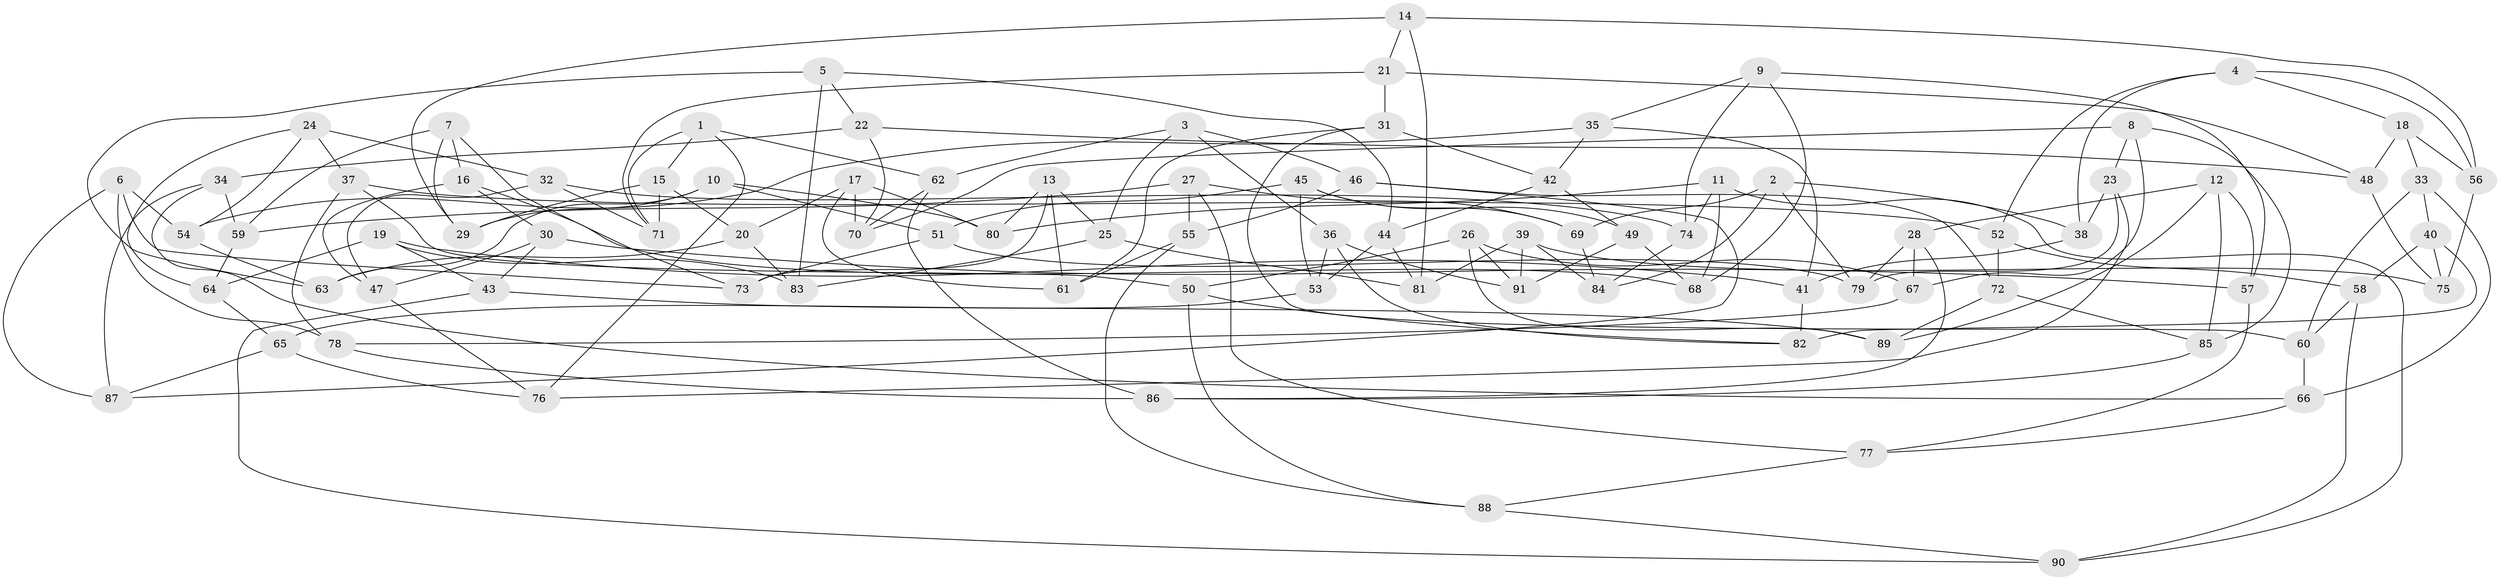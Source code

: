 // coarse degree distribution, {5: 0.06349206349206349, 6: 0.38095238095238093, 4: 0.5238095238095238, 3: 0.031746031746031744}
// Generated by graph-tools (version 1.1) at 2025/24/03/03/25 07:24:26]
// undirected, 91 vertices, 182 edges
graph export_dot {
graph [start="1"]
  node [color=gray90,style=filled];
  1;
  2;
  3;
  4;
  5;
  6;
  7;
  8;
  9;
  10;
  11;
  12;
  13;
  14;
  15;
  16;
  17;
  18;
  19;
  20;
  21;
  22;
  23;
  24;
  25;
  26;
  27;
  28;
  29;
  30;
  31;
  32;
  33;
  34;
  35;
  36;
  37;
  38;
  39;
  40;
  41;
  42;
  43;
  44;
  45;
  46;
  47;
  48;
  49;
  50;
  51;
  52;
  53;
  54;
  55;
  56;
  57;
  58;
  59;
  60;
  61;
  62;
  63;
  64;
  65;
  66;
  67;
  68;
  69;
  70;
  71;
  72;
  73;
  74;
  75;
  76;
  77;
  78;
  79;
  80;
  81;
  82;
  83;
  84;
  85;
  86;
  87;
  88;
  89;
  90;
  91;
  1 -- 71;
  1 -- 76;
  1 -- 62;
  1 -- 15;
  2 -- 38;
  2 -- 84;
  2 -- 79;
  2 -- 69;
  3 -- 36;
  3 -- 46;
  3 -- 25;
  3 -- 62;
  4 -- 38;
  4 -- 52;
  4 -- 56;
  4 -- 18;
  5 -- 63;
  5 -- 83;
  5 -- 22;
  5 -- 44;
  6 -- 54;
  6 -- 73;
  6 -- 78;
  6 -- 87;
  7 -- 16;
  7 -- 73;
  7 -- 29;
  7 -- 59;
  8 -- 70;
  8 -- 67;
  8 -- 23;
  8 -- 85;
  9 -- 57;
  9 -- 35;
  9 -- 68;
  9 -- 74;
  10 -- 63;
  10 -- 29;
  10 -- 51;
  10 -- 80;
  11 -- 74;
  11 -- 90;
  11 -- 80;
  11 -- 68;
  12 -- 28;
  12 -- 57;
  12 -- 89;
  12 -- 85;
  13 -- 61;
  13 -- 73;
  13 -- 80;
  13 -- 25;
  14 -- 29;
  14 -- 81;
  14 -- 21;
  14 -- 56;
  15 -- 29;
  15 -- 71;
  15 -- 20;
  16 -- 47;
  16 -- 68;
  16 -- 30;
  17 -- 61;
  17 -- 70;
  17 -- 20;
  17 -- 80;
  18 -- 48;
  18 -- 56;
  18 -- 33;
  19 -- 41;
  19 -- 83;
  19 -- 64;
  19 -- 43;
  20 -- 63;
  20 -- 83;
  21 -- 31;
  21 -- 48;
  21 -- 71;
  22 -- 70;
  22 -- 34;
  22 -- 48;
  23 -- 76;
  23 -- 38;
  23 -- 79;
  24 -- 54;
  24 -- 32;
  24 -- 64;
  24 -- 37;
  25 -- 81;
  25 -- 83;
  26 -- 50;
  26 -- 91;
  26 -- 67;
  26 -- 89;
  27 -- 59;
  27 -- 69;
  27 -- 55;
  27 -- 77;
  28 -- 79;
  28 -- 67;
  28 -- 86;
  30 -- 43;
  30 -- 47;
  30 -- 57;
  31 -- 61;
  31 -- 60;
  31 -- 42;
  32 -- 71;
  32 -- 47;
  32 -- 74;
  33 -- 66;
  33 -- 60;
  33 -- 40;
  34 -- 59;
  34 -- 87;
  34 -- 66;
  35 -- 42;
  35 -- 54;
  35 -- 41;
  36 -- 91;
  36 -- 82;
  36 -- 53;
  37 -- 52;
  37 -- 50;
  37 -- 78;
  38 -- 41;
  39 -- 91;
  39 -- 81;
  39 -- 75;
  39 -- 84;
  40 -- 75;
  40 -- 58;
  40 -- 82;
  41 -- 82;
  42 -- 44;
  42 -- 49;
  43 -- 90;
  43 -- 89;
  44 -- 81;
  44 -- 53;
  45 -- 49;
  45 -- 53;
  45 -- 69;
  45 -- 51;
  46 -- 87;
  46 -- 55;
  46 -- 72;
  47 -- 76;
  48 -- 75;
  49 -- 91;
  49 -- 68;
  50 -- 82;
  50 -- 88;
  51 -- 73;
  51 -- 79;
  52 -- 72;
  52 -- 58;
  53 -- 65;
  54 -- 63;
  55 -- 88;
  55 -- 61;
  56 -- 75;
  57 -- 77;
  58 -- 60;
  58 -- 90;
  59 -- 64;
  60 -- 66;
  62 -- 70;
  62 -- 86;
  64 -- 65;
  65 -- 87;
  65 -- 76;
  66 -- 77;
  67 -- 78;
  69 -- 84;
  72 -- 89;
  72 -- 85;
  74 -- 84;
  77 -- 88;
  78 -- 86;
  85 -- 86;
  88 -- 90;
}

